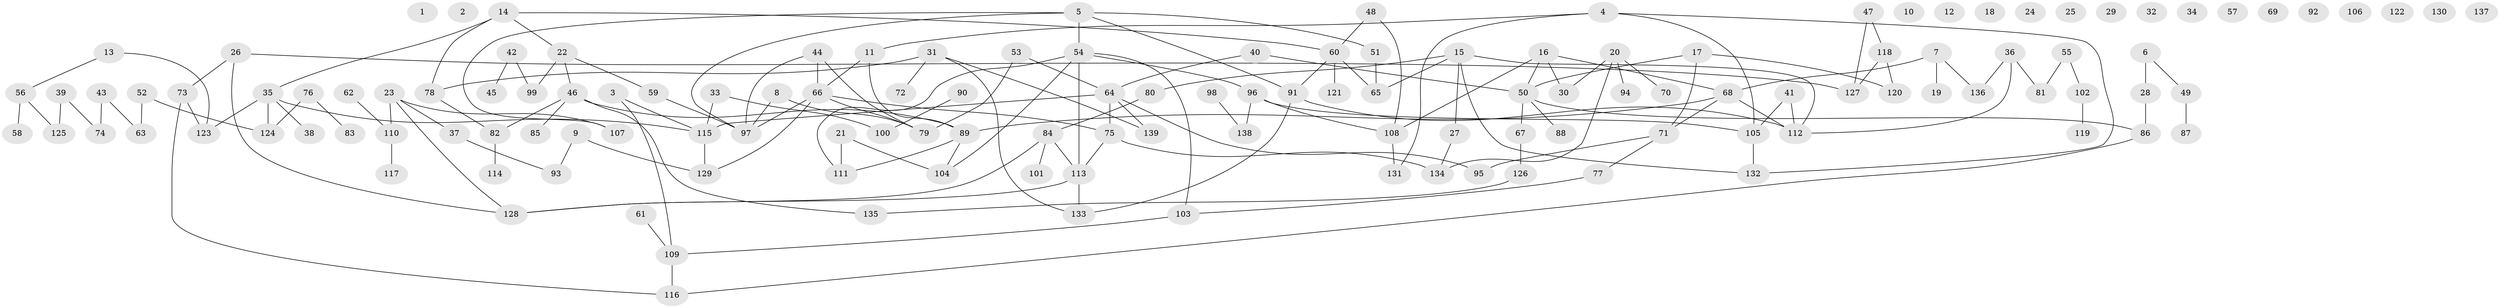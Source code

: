 // coarse degree distribution, {0: 0.2463768115942029, 7: 0.043478260869565216, 6: 0.043478260869565216, 11: 0.014492753623188406, 2: 0.18840579710144928, 5: 0.043478260869565216, 3: 0.10144927536231885, 4: 0.07246376811594203, 12: 0.014492753623188406, 8: 0.014492753623188406, 10: 0.014492753623188406, 1: 0.2028985507246377}
// Generated by graph-tools (version 1.1) at 2025/16/03/04/25 18:16:25]
// undirected, 139 vertices, 166 edges
graph export_dot {
graph [start="1"]
  node [color=gray90,style=filled];
  1;
  2;
  3;
  4;
  5;
  6;
  7;
  8;
  9;
  10;
  11;
  12;
  13;
  14;
  15;
  16;
  17;
  18;
  19;
  20;
  21;
  22;
  23;
  24;
  25;
  26;
  27;
  28;
  29;
  30;
  31;
  32;
  33;
  34;
  35;
  36;
  37;
  38;
  39;
  40;
  41;
  42;
  43;
  44;
  45;
  46;
  47;
  48;
  49;
  50;
  51;
  52;
  53;
  54;
  55;
  56;
  57;
  58;
  59;
  60;
  61;
  62;
  63;
  64;
  65;
  66;
  67;
  68;
  69;
  70;
  71;
  72;
  73;
  74;
  75;
  76;
  77;
  78;
  79;
  80;
  81;
  82;
  83;
  84;
  85;
  86;
  87;
  88;
  89;
  90;
  91;
  92;
  93;
  94;
  95;
  96;
  97;
  98;
  99;
  100;
  101;
  102;
  103;
  104;
  105;
  106;
  107;
  108;
  109;
  110;
  111;
  112;
  113;
  114;
  115;
  116;
  117;
  118;
  119;
  120;
  121;
  122;
  123;
  124;
  125;
  126;
  127;
  128;
  129;
  130;
  131;
  132;
  133;
  134;
  135;
  136;
  137;
  138;
  139;
  3 -- 109;
  3 -- 115;
  4 -- 11;
  4 -- 105;
  4 -- 131;
  4 -- 132;
  5 -- 51;
  5 -- 54;
  5 -- 91;
  5 -- 97;
  5 -- 107;
  6 -- 28;
  6 -- 49;
  7 -- 19;
  7 -- 68;
  7 -- 136;
  8 -- 79;
  8 -- 97;
  9 -- 93;
  9 -- 129;
  11 -- 66;
  11 -- 89;
  13 -- 56;
  13 -- 123;
  14 -- 22;
  14 -- 35;
  14 -- 60;
  14 -- 78;
  15 -- 27;
  15 -- 65;
  15 -- 80;
  15 -- 112;
  15 -- 132;
  16 -- 30;
  16 -- 50;
  16 -- 68;
  16 -- 108;
  17 -- 50;
  17 -- 71;
  17 -- 120;
  20 -- 30;
  20 -- 70;
  20 -- 94;
  20 -- 134;
  21 -- 104;
  21 -- 111;
  22 -- 46;
  22 -- 59;
  22 -- 99;
  23 -- 37;
  23 -- 107;
  23 -- 110;
  23 -- 128;
  26 -- 73;
  26 -- 127;
  26 -- 128;
  27 -- 134;
  28 -- 86;
  31 -- 72;
  31 -- 78;
  31 -- 133;
  31 -- 139;
  33 -- 100;
  33 -- 115;
  35 -- 38;
  35 -- 115;
  35 -- 123;
  35 -- 124;
  36 -- 81;
  36 -- 112;
  36 -- 136;
  37 -- 93;
  39 -- 74;
  39 -- 125;
  40 -- 50;
  40 -- 64;
  41 -- 105;
  41 -- 112;
  42 -- 45;
  42 -- 99;
  43 -- 63;
  43 -- 74;
  44 -- 66;
  44 -- 79;
  44 -- 97;
  46 -- 82;
  46 -- 85;
  46 -- 89;
  46 -- 135;
  47 -- 118;
  47 -- 127;
  48 -- 60;
  48 -- 108;
  49 -- 87;
  50 -- 67;
  50 -- 86;
  50 -- 88;
  51 -- 65;
  52 -- 63;
  52 -- 124;
  53 -- 64;
  53 -- 79;
  54 -- 96;
  54 -- 103;
  54 -- 104;
  54 -- 111;
  54 -- 113;
  55 -- 81;
  55 -- 102;
  56 -- 58;
  56 -- 125;
  59 -- 97;
  60 -- 65;
  60 -- 91;
  60 -- 121;
  61 -- 109;
  62 -- 110;
  64 -- 75;
  64 -- 95;
  64 -- 115;
  64 -- 139;
  66 -- 75;
  66 -- 79;
  66 -- 97;
  66 -- 129;
  67 -- 126;
  68 -- 71;
  68 -- 89;
  68 -- 112;
  71 -- 77;
  71 -- 95;
  73 -- 116;
  73 -- 123;
  75 -- 113;
  75 -- 134;
  76 -- 83;
  76 -- 124;
  77 -- 103;
  78 -- 82;
  80 -- 84;
  82 -- 114;
  84 -- 101;
  84 -- 113;
  84 -- 128;
  86 -- 116;
  89 -- 104;
  89 -- 111;
  90 -- 100;
  91 -- 112;
  91 -- 133;
  96 -- 105;
  96 -- 108;
  96 -- 138;
  98 -- 138;
  102 -- 119;
  103 -- 109;
  105 -- 132;
  108 -- 131;
  109 -- 116;
  110 -- 117;
  113 -- 128;
  113 -- 133;
  115 -- 129;
  118 -- 120;
  118 -- 127;
  126 -- 135;
}
